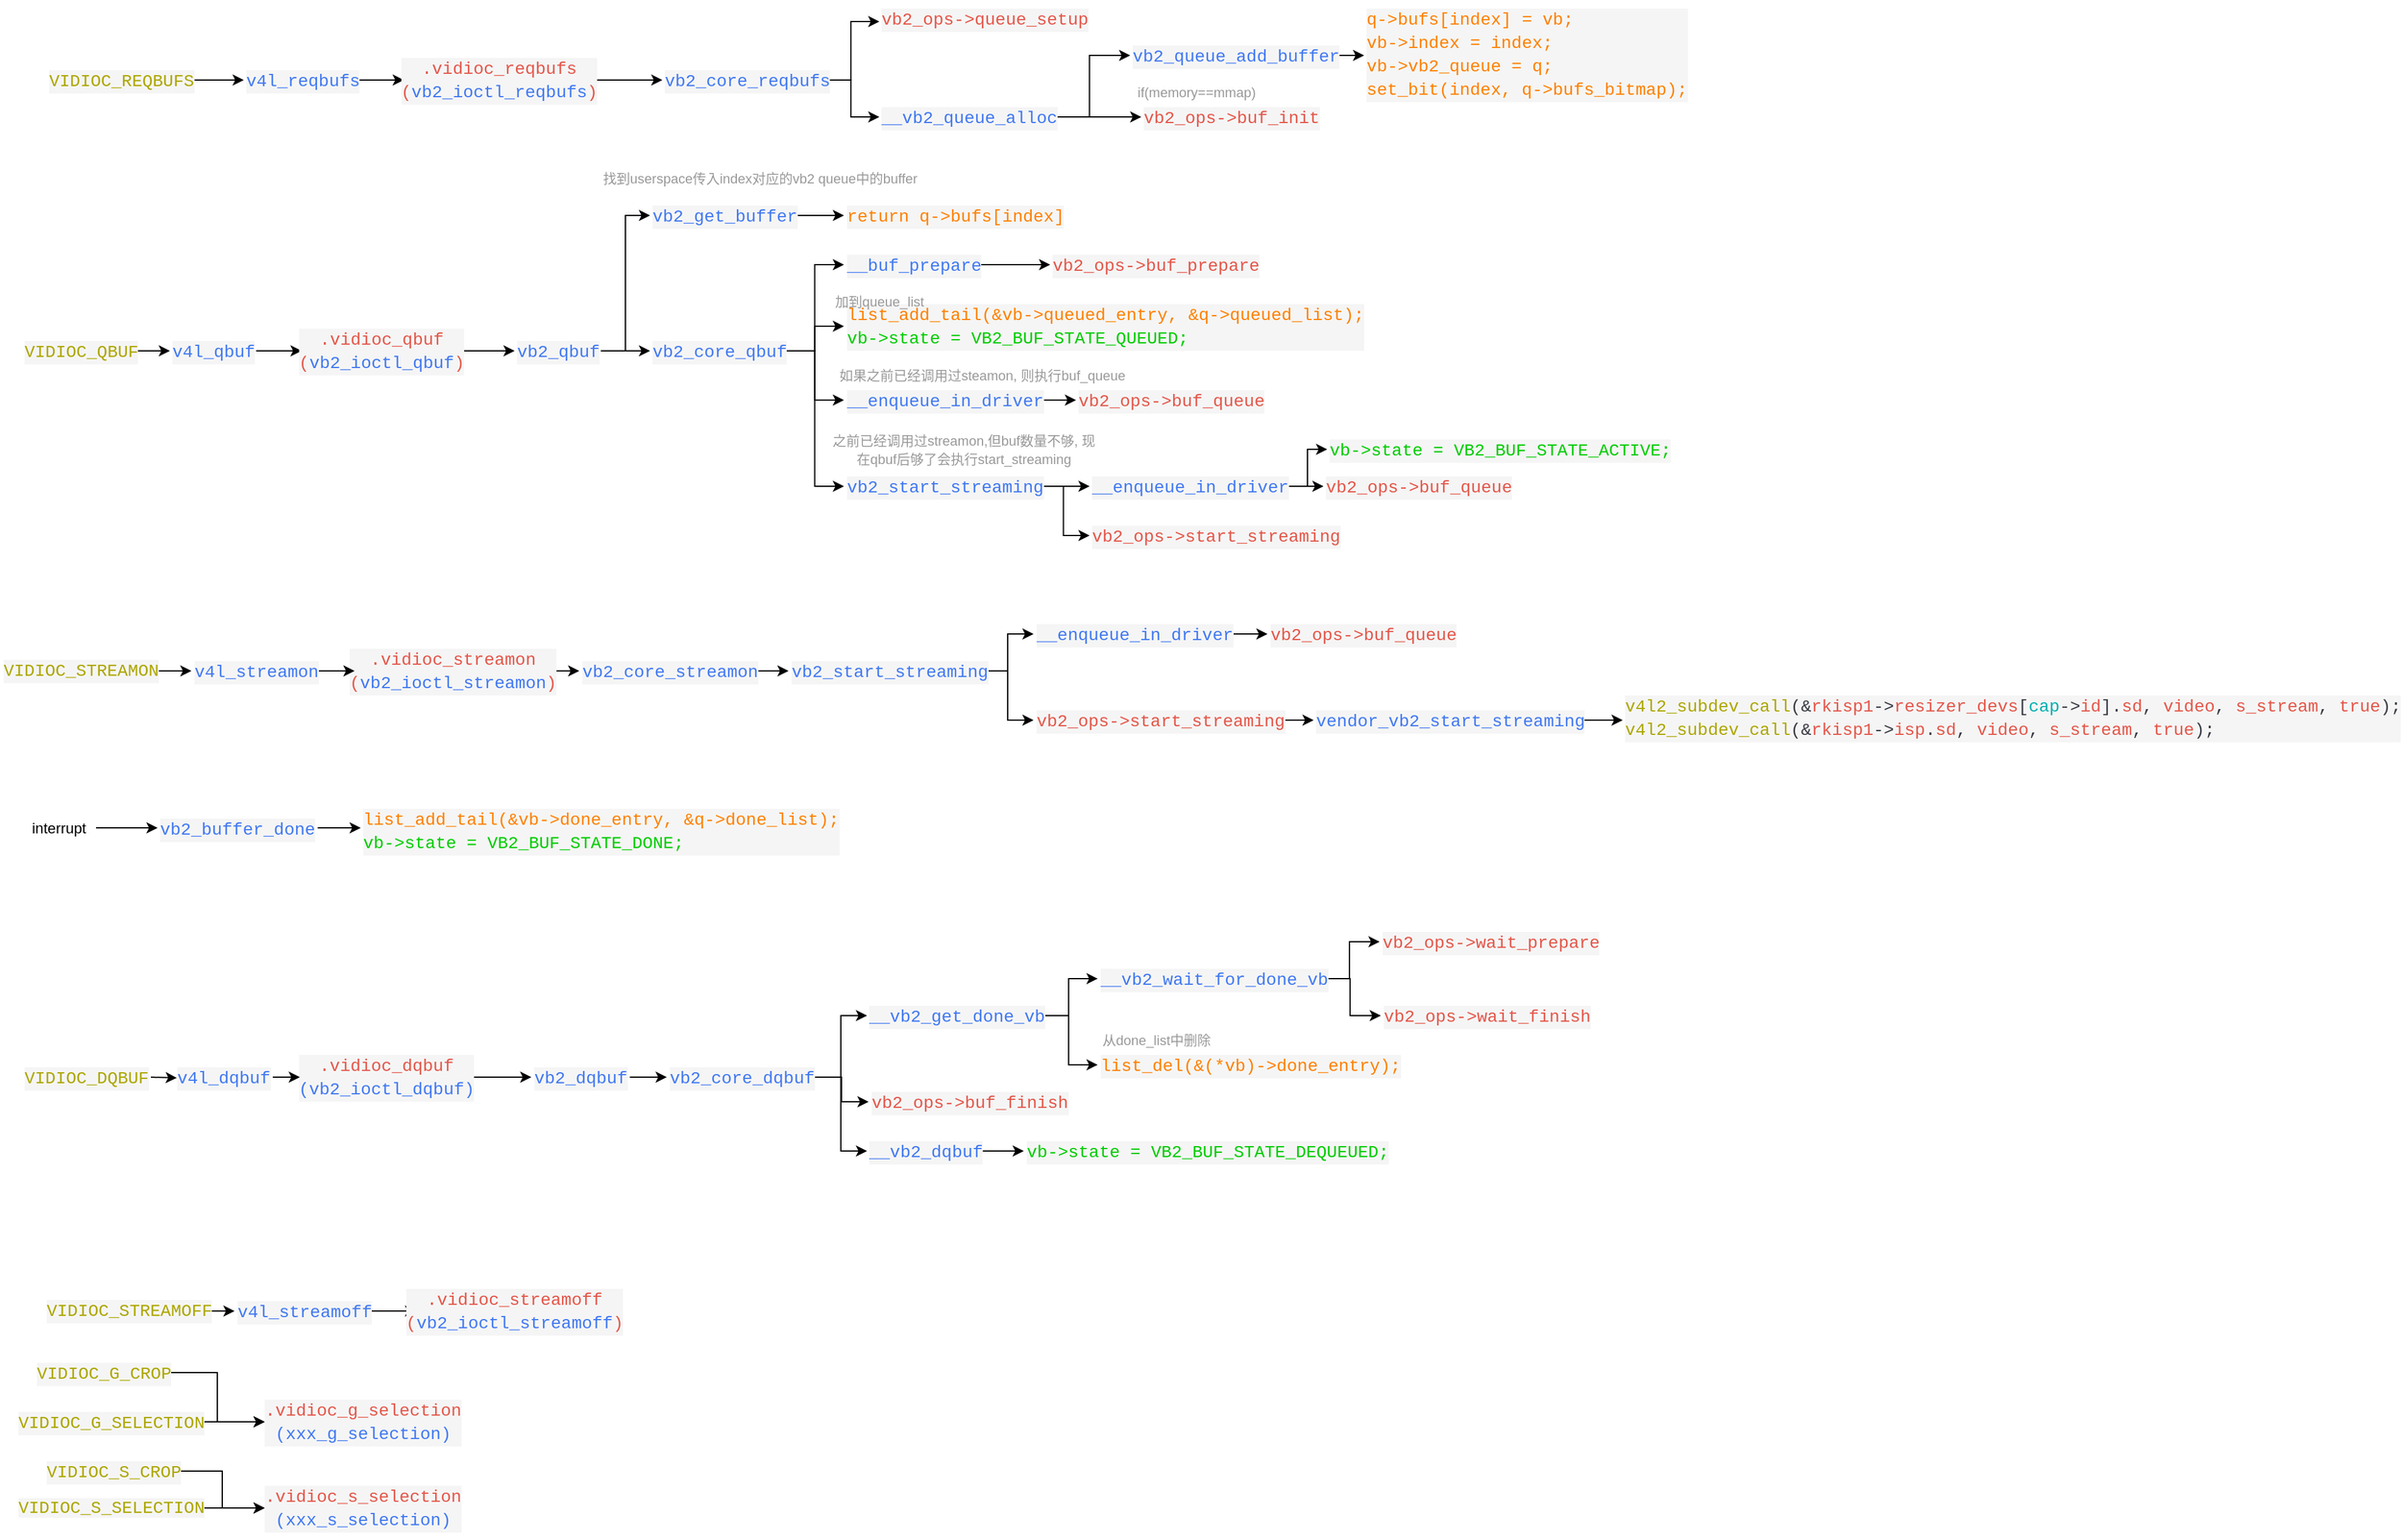 <mxfile version="26.1.0">
  <diagram name="Page-1" id="ewF5Gl14Q7uHlRDfD-Uw">
    <mxGraphModel dx="2079" dy="1802" grid="1" gridSize="10" guides="1" tooltips="1" connect="1" arrows="1" fold="1" page="1" pageScale="1" pageWidth="827" pageHeight="1169" math="0" shadow="0">
      <root>
        <mxCell id="0" />
        <mxCell id="1" parent="0" />
        <mxCell id="wNvszSJTGbj_hHc-pR2u-3" value="" style="edgeStyle=orthogonalEdgeStyle;rounded=0;orthogonalLoop=1;jettySize=auto;html=1;" parent="1" source="wNvszSJTGbj_hHc-pR2u-1" target="wNvszSJTGbj_hHc-pR2u-2" edge="1">
          <mxGeometry relative="1" as="geometry" />
        </mxCell>
        <mxCell id="wNvszSJTGbj_hHc-pR2u-1" value="&lt;div style=&quot;color: #383a42;background-color: #f5f5f5;font-family: Consolas, &#39;Courier New&#39;, monospace;font-weight: normal;font-size: 14px;line-height: 19px;white-space: pre;&quot;&gt;&lt;div&gt;&lt;span style=&quot;color: #aca600;&quot;&gt;VIDIOC_QBUF&lt;/span&gt;&lt;/div&gt;&lt;/div&gt;" style="text;whiteSpace=wrap;html=1;" parent="1" vertex="1">
          <mxGeometry x="-510" y="-280" width="90" height="30" as="geometry" />
        </mxCell>
        <mxCell id="wNvszSJTGbj_hHc-pR2u-6" value="" style="edgeStyle=orthogonalEdgeStyle;rounded=0;orthogonalLoop=1;jettySize=auto;html=1;" parent="1" source="wNvszSJTGbj_hHc-pR2u-2" target="wNvszSJTGbj_hHc-pR2u-4" edge="1">
          <mxGeometry relative="1" as="geometry" />
        </mxCell>
        <mxCell id="wNvszSJTGbj_hHc-pR2u-2" value="&lt;div style=&quot;color: #383a42;background-color: #f5f5f5;font-family: Consolas, &#39;Courier New&#39;, monospace;font-weight: normal;font-size: 14px;line-height: 19px;white-space: pre;&quot;&gt;&lt;div&gt;&lt;span style=&quot;color: #4078f2;&quot;&gt;v4l_qbuf&lt;/span&gt;&lt;/div&gt;&lt;/div&gt;" style="text;whiteSpace=wrap;html=1;" parent="1" vertex="1">
          <mxGeometry x="-390" y="-280" width="70" height="30" as="geometry" />
        </mxCell>
        <mxCell id="wNvszSJTGbj_hHc-pR2u-8" value="" style="edgeStyle=orthogonalEdgeStyle;rounded=0;orthogonalLoop=1;jettySize=auto;html=1;" parent="1" source="wNvszSJTGbj_hHc-pR2u-4" target="wNvszSJTGbj_hHc-pR2u-7" edge="1">
          <mxGeometry relative="1" as="geometry" />
        </mxCell>
        <mxCell id="wNvszSJTGbj_hHc-pR2u-4" value="&lt;div style=&quot;color: rgb(56, 58, 66); background-color: rgb(245, 245, 245); font-family: Consolas, &amp;quot;Courier New&amp;quot;, monospace; font-weight: normal; font-size: 14px; line-height: 19px; white-space: pre;&quot;&gt;&lt;div&gt;&lt;span style=&quot;color: rgb(228, 86, 73);&quot;&gt;.vidioc_qbuf&lt;/span&gt;&lt;/div&gt;&lt;div&gt;&lt;span style=&quot;color: rgb(228, 86, 73);&quot;&gt;(&lt;/span&gt;&lt;span style=&quot;color: rgb(64, 120, 242); background-color: light-dark(rgb(245, 245, 245), rgb(26, 26, 26));&quot;&gt;vb2_ioctl_qbuf&lt;/span&gt;&lt;span style=&quot;color: light-dark(rgb(228, 86, 73), rgb(235, 113, 102)); background-color: light-dark(rgb(245, 245, 245), rgb(26, 26, 26));&quot;&gt;)&lt;/span&gt;&lt;/div&gt;&lt;/div&gt;" style="text;whiteSpace=wrap;html=1;align=center;" parent="1" vertex="1">
          <mxGeometry x="-283" y="-290" width="130" height="50" as="geometry" />
        </mxCell>
        <mxCell id="wNvszSJTGbj_hHc-pR2u-10" value="" style="edgeStyle=orthogonalEdgeStyle;rounded=0;orthogonalLoop=1;jettySize=auto;html=1;" parent="1" source="wNvszSJTGbj_hHc-pR2u-7" target="wNvszSJTGbj_hHc-pR2u-9" edge="1">
          <mxGeometry relative="1" as="geometry" />
        </mxCell>
        <mxCell id="nD_dkrYVwPCzra7kgj51-6" style="edgeStyle=orthogonalEdgeStyle;rounded=0;orthogonalLoop=1;jettySize=auto;html=1;exitX=1;exitY=0.5;exitDx=0;exitDy=0;entryX=0;entryY=0.5;entryDx=0;entryDy=0;" parent="1" source="wNvszSJTGbj_hHc-pR2u-7" target="nD_dkrYVwPCzra7kgj51-5" edge="1">
          <mxGeometry relative="1" as="geometry" />
        </mxCell>
        <mxCell id="wNvszSJTGbj_hHc-pR2u-7" value="&lt;div style=&quot;color: #383a42;background-color: #f5f5f5;font-family: Consolas, &#39;Courier New&#39;, monospace;font-weight: normal;font-size: 14px;line-height: 19px;white-space: pre;&quot;&gt;&lt;div&gt;&lt;span style=&quot;color: #4078f2;&quot;&gt;vb2_qbuf&lt;/span&gt;&lt;/div&gt;&lt;/div&gt;" style="text;whiteSpace=wrap;html=1;" parent="1" vertex="1">
          <mxGeometry x="-110" y="-280" width="70" height="30" as="geometry" />
        </mxCell>
        <mxCell id="OIqej2UOMzjBdnWNaWIY-4" style="edgeStyle=orthogonalEdgeStyle;rounded=0;orthogonalLoop=1;jettySize=auto;html=1;exitX=1;exitY=0.5;exitDx=0;exitDy=0;entryX=0;entryY=0.5;entryDx=0;entryDy=0;" parent="1" source="wNvszSJTGbj_hHc-pR2u-9" target="wNvszSJTGbj_hHc-pR2u-11" edge="1">
          <mxGeometry relative="1" as="geometry" />
        </mxCell>
        <mxCell id="nD_dkrYVwPCzra7kgj51-11" style="edgeStyle=orthogonalEdgeStyle;rounded=0;orthogonalLoop=1;jettySize=auto;html=1;exitX=1;exitY=0.5;exitDx=0;exitDy=0;entryX=0;entryY=0.5;entryDx=0;entryDy=0;" parent="1" source="wNvszSJTGbj_hHc-pR2u-9" target="wNvszSJTGbj_hHc-pR2u-81" edge="1">
          <mxGeometry relative="1" as="geometry" />
        </mxCell>
        <mxCell id="nD_dkrYVwPCzra7kgj51-12" style="edgeStyle=orthogonalEdgeStyle;rounded=0;orthogonalLoop=1;jettySize=auto;html=1;exitX=1;exitY=0.5;exitDx=0;exitDy=0;entryX=0;entryY=0.5;entryDx=0;entryDy=0;" parent="1" source="wNvszSJTGbj_hHc-pR2u-9" target="wNvszSJTGbj_hHc-pR2u-78" edge="1">
          <mxGeometry relative="1" as="geometry" />
        </mxCell>
        <mxCell id="nD_dkrYVwPCzra7kgj51-13" style="edgeStyle=orthogonalEdgeStyle;rounded=0;orthogonalLoop=1;jettySize=auto;html=1;exitX=1;exitY=0.5;exitDx=0;exitDy=0;entryX=0;entryY=0.5;entryDx=0;entryDy=0;" parent="1" source="wNvszSJTGbj_hHc-pR2u-9" target="nD_dkrYVwPCzra7kgj51-10" edge="1">
          <mxGeometry relative="1" as="geometry" />
        </mxCell>
        <mxCell id="wNvszSJTGbj_hHc-pR2u-9" value="&lt;div style=&quot;color: #383a42;background-color: #f5f5f5;font-family: Consolas, &#39;Courier New&#39;, monospace;font-weight: normal;font-size: 14px;line-height: 19px;white-space: pre;&quot;&gt;&lt;div&gt;&lt;span style=&quot;color: #4078f2;&quot;&gt;vb2_core_qbuf&lt;/span&gt;&lt;/div&gt;&lt;/div&gt;" style="text;whiteSpace=wrap;html=1;" parent="1" vertex="1">
          <mxGeometry y="-280" width="110" height="30" as="geometry" />
        </mxCell>
        <mxCell id="wNvszSJTGbj_hHc-pR2u-16" value="" style="edgeStyle=orthogonalEdgeStyle;rounded=0;orthogonalLoop=1;jettySize=auto;html=1;" parent="1" source="wNvszSJTGbj_hHc-pR2u-11" target="wNvszSJTGbj_hHc-pR2u-14" edge="1">
          <mxGeometry relative="1" as="geometry" />
        </mxCell>
        <mxCell id="wNvszSJTGbj_hHc-pR2u-11" value="&lt;div style=&quot;color: #383a42;background-color: #f5f5f5;font-family: Consolas, &#39;Courier New&#39;, monospace;font-weight: normal;font-size: 14px;line-height: 19px;white-space: pre;&quot;&gt;&lt;div&gt;&lt;span style=&quot;color: #4078f2;&quot;&gt;__buf_prepare&lt;/span&gt;&lt;/div&gt;&lt;/div&gt;" style="text;whiteSpace=wrap;html=1;" parent="1" vertex="1">
          <mxGeometry x="157.5" y="-350" width="110" height="30" as="geometry" />
        </mxCell>
        <mxCell id="wNvszSJTGbj_hHc-pR2u-14" value="&lt;div style=&quot;color: rgb(56, 58, 66); background-color: rgb(245, 245, 245); font-family: Consolas, &amp;quot;Courier New&amp;quot;, monospace; font-weight: normal; font-size: 14px; line-height: 19px; white-space: pre;&quot;&gt;&lt;div&gt;&lt;span style=&quot;color: rgb(228, 86, 73);&quot;&gt;vb2_ops-&amp;gt;buf_prepare&lt;/span&gt;&lt;/div&gt;&lt;/div&gt;" style="text;whiteSpace=wrap;html=1;" parent="1" vertex="1">
          <mxGeometry x="325" y="-350" width="160" height="30" as="geometry" />
        </mxCell>
        <mxCell id="wNvszSJTGbj_hHc-pR2u-31" value="" style="edgeStyle=orthogonalEdgeStyle;rounded=0;orthogonalLoop=1;jettySize=auto;html=1;" parent="1" source="wNvszSJTGbj_hHc-pR2u-28" target="wNvszSJTGbj_hHc-pR2u-30" edge="1">
          <mxGeometry relative="1" as="geometry" />
        </mxCell>
        <mxCell id="wNvszSJTGbj_hHc-pR2u-28" value="&lt;div style=&quot;color: #383a42;background-color: #f5f5f5;font-family: Consolas, &#39;Courier New&#39;, monospace;font-weight: normal;font-size: 14px;line-height: 19px;white-space: pre;&quot;&gt;&lt;div&gt;&lt;span style=&quot;color: #aca600;&quot;&gt;VIDIOC_STREAMON&lt;/span&gt;&lt;/div&gt;&lt;/div&gt;" style="text;whiteSpace=wrap;html=1;" parent="1" vertex="1">
          <mxGeometry x="-527.5" y="-21.25" width="120" height="32.5" as="geometry" />
        </mxCell>
        <mxCell id="OIqej2UOMzjBdnWNaWIY-31" value="" style="edgeStyle=orthogonalEdgeStyle;rounded=0;orthogonalLoop=1;jettySize=auto;html=1;" parent="1" source="wNvszSJTGbj_hHc-pR2u-29" target="wNvszSJTGbj_hHc-pR2u-33" edge="1">
          <mxGeometry relative="1" as="geometry" />
        </mxCell>
        <mxCell id="wNvszSJTGbj_hHc-pR2u-29" value="&lt;div style=&quot;color: rgb(56, 58, 66); background-color: rgb(245, 245, 245); font-family: Consolas, &amp;quot;Courier New&amp;quot;, monospace; font-weight: normal; font-size: 14px; line-height: 19px; white-space: pre;&quot;&gt;&lt;div&gt;&lt;span style=&quot;color: rgb(228, 86, 73);&quot;&gt;.vidioc_streamon&lt;/span&gt;&lt;/div&gt;&lt;div&gt;&lt;span style=&quot;color: rgb(228, 86, 73);&quot;&gt;(&lt;/span&gt;&lt;span style=&quot;color: rgb(64, 120, 242); background-color: light-dark(rgb(245, 245, 245), rgb(26, 26, 26));&quot;&gt;vb2_ioctl_streamon&lt;/span&gt;&lt;span style=&quot;color: light-dark(rgb(228, 86, 73), rgb(235, 113, 102)); background-color: light-dark(rgb(245, 245, 245), rgb(26, 26, 26));&quot;&gt;)&lt;/span&gt;&lt;/div&gt;&lt;/div&gt;" style="text;whiteSpace=wrap;html=1;align=center;" parent="1" vertex="1">
          <mxGeometry x="-240" y="-30" width="160" height="50" as="geometry" />
        </mxCell>
        <mxCell id="OIqej2UOMzjBdnWNaWIY-30" value="" style="edgeStyle=orthogonalEdgeStyle;rounded=0;orthogonalLoop=1;jettySize=auto;html=1;" parent="1" source="wNvszSJTGbj_hHc-pR2u-30" target="wNvszSJTGbj_hHc-pR2u-29" edge="1">
          <mxGeometry relative="1" as="geometry" />
        </mxCell>
        <mxCell id="wNvszSJTGbj_hHc-pR2u-30" value="&lt;div style=&quot;color: #383a42;background-color: #f5f5f5;font-family: Consolas, &#39;Courier New&#39;, monospace;font-weight: normal;font-size: 14px;line-height: 19px;white-space: pre;&quot;&gt;&lt;div&gt;&lt;span style=&quot;color: #4078f2;&quot;&gt;v4l_streamon&lt;/span&gt;&lt;/div&gt;&lt;/div&gt;" style="text;whiteSpace=wrap;html=1;" parent="1" vertex="1">
          <mxGeometry x="-372.5" y="-20" width="100" height="30" as="geometry" />
        </mxCell>
        <mxCell id="OIqej2UOMzjBdnWNaWIY-32" value="" style="edgeStyle=orthogonalEdgeStyle;rounded=0;orthogonalLoop=1;jettySize=auto;html=1;" parent="1" source="wNvszSJTGbj_hHc-pR2u-33" target="wNvszSJTGbj_hHc-pR2u-35" edge="1">
          <mxGeometry relative="1" as="geometry" />
        </mxCell>
        <mxCell id="wNvszSJTGbj_hHc-pR2u-33" value="&lt;div style=&quot;color: #383a42;background-color: #f5f5f5;font-family: Consolas, &#39;Courier New&#39;, monospace;font-weight: normal;font-size: 14px;line-height: 19px;white-space: pre;&quot;&gt;&lt;div&gt;&lt;span style=&quot;color: #4078f2;&quot;&gt;vb2_core_streamon&lt;/span&gt;&lt;/div&gt;&lt;/div&gt;" style="text;whiteSpace=wrap;html=1;" parent="1" vertex="1">
          <mxGeometry x="-57.5" y="-20" width="140" height="30" as="geometry" />
        </mxCell>
        <mxCell id="OIqej2UOMzjBdnWNaWIY-33" style="edgeStyle=orthogonalEdgeStyle;rounded=0;orthogonalLoop=1;jettySize=auto;html=1;exitX=1;exitY=0.5;exitDx=0;exitDy=0;entryX=0;entryY=0.5;entryDx=0;entryDy=0;" parent="1" source="wNvszSJTGbj_hHc-pR2u-35" target="wNvszSJTGbj_hHc-pR2u-40" edge="1">
          <mxGeometry relative="1" as="geometry" />
        </mxCell>
        <mxCell id="OIqej2UOMzjBdnWNaWIY-34" style="edgeStyle=orthogonalEdgeStyle;rounded=0;orthogonalLoop=1;jettySize=auto;html=1;exitX=1;exitY=0.5;exitDx=0;exitDy=0;entryX=0;entryY=0.5;entryDx=0;entryDy=0;" parent="1" source="wNvszSJTGbj_hHc-pR2u-35" target="wNvszSJTGbj_hHc-pR2u-39" edge="1">
          <mxGeometry relative="1" as="geometry" />
        </mxCell>
        <mxCell id="wNvszSJTGbj_hHc-pR2u-35" value="&lt;div style=&quot;color: #383a42;background-color: #f5f5f5;font-family: Consolas, &#39;Courier New&#39;, monospace;font-weight: normal;font-size: 14px;line-height: 19px;white-space: pre;&quot;&gt;&lt;div&gt;&lt;span style=&quot;color: #4078f2;&quot;&gt;vb2_start_streaming&lt;/span&gt;&lt;/div&gt;&lt;/div&gt;" style="text;whiteSpace=wrap;html=1;" parent="1" vertex="1">
          <mxGeometry x="112.5" y="-20" width="157" height="30" as="geometry" />
        </mxCell>
        <mxCell id="wNvszSJTGbj_hHc-pR2u-37" value="&lt;div style=&quot;color: rgb(56, 58, 66); background-color: rgb(245, 245, 245); font-family: Consolas, &amp;quot;Courier New&amp;quot;, monospace; font-weight: normal; font-size: 14px; line-height: 19px; white-space: pre;&quot;&gt;&lt;div&gt;&lt;span style=&quot;color: rgb(228, 86, 73);&quot;&gt;vb2_ops-&amp;gt;buf_queue&lt;/span&gt;&lt;/div&gt;&lt;/div&gt;" style="text;whiteSpace=wrap;html=1;" parent="1" vertex="1">
          <mxGeometry x="501.5" y="-50" width="146" height="30" as="geometry" />
        </mxCell>
        <mxCell id="OIqej2UOMzjBdnWNaWIY-35" value="" style="edgeStyle=orthogonalEdgeStyle;rounded=0;orthogonalLoop=1;jettySize=auto;html=1;" parent="1" source="wNvszSJTGbj_hHc-pR2u-39" target="wNvszSJTGbj_hHc-pR2u-37" edge="1">
          <mxGeometry relative="1" as="geometry" />
        </mxCell>
        <mxCell id="wNvszSJTGbj_hHc-pR2u-39" value="&lt;div style=&quot;color: #383a42;background-color: #f5f5f5;font-family: Consolas, &#39;Courier New&#39;, monospace;font-weight: normal;font-size: 14px;line-height: 19px;white-space: pre;&quot;&gt;&lt;div&gt;&lt;span style=&quot;color: #4078f2;&quot;&gt;__enqueue_in_driver&lt;/span&gt;&lt;/div&gt;&lt;/div&gt;" style="text;whiteSpace=wrap;html=1;" parent="1" vertex="1">
          <mxGeometry x="311.5" y="-50" width="157" height="30" as="geometry" />
        </mxCell>
        <mxCell id="6SJ9YsGTdIRCFX72S4GZ-2" value="" style="edgeStyle=orthogonalEdgeStyle;rounded=0;orthogonalLoop=1;jettySize=auto;html=1;" parent="1" source="wNvszSJTGbj_hHc-pR2u-40" target="6SJ9YsGTdIRCFX72S4GZ-1" edge="1">
          <mxGeometry relative="1" as="geometry" />
        </mxCell>
        <mxCell id="wNvszSJTGbj_hHc-pR2u-40" value="&lt;div style=&quot;color: rgb(56, 58, 66); background-color: rgb(245, 245, 245); font-family: Consolas, &amp;quot;Courier New&amp;quot;, monospace; font-weight: normal; font-size: 14px; line-height: 19px; white-space: pre;&quot;&gt;&lt;div&gt;&lt;span style=&quot;color: rgb(228, 86, 73);&quot;&gt;vb2_ops-&amp;gt;start_streaming&lt;/span&gt;&lt;/div&gt;&lt;/div&gt;" style="text;whiteSpace=wrap;html=1;" parent="1" vertex="1">
          <mxGeometry x="311.5" y="20" width="190" height="30" as="geometry" />
        </mxCell>
        <mxCell id="wNvszSJTGbj_hHc-pR2u-45" value="" style="edgeStyle=orthogonalEdgeStyle;rounded=0;orthogonalLoop=1;jettySize=auto;html=1;" parent="1" source="wNvszSJTGbj_hHc-pR2u-43" target="wNvszSJTGbj_hHc-pR2u-44" edge="1">
          <mxGeometry relative="1" as="geometry" />
        </mxCell>
        <mxCell id="wNvszSJTGbj_hHc-pR2u-43" value="&lt;div style=&quot;color: #383a42;background-color: #f5f5f5;font-family: Consolas, &#39;Courier New&#39;, monospace;font-weight: normal;font-size: 14px;line-height: 19px;white-space: pre;&quot;&gt;&lt;div&gt;&lt;span style=&quot;color: #aca600;&quot;&gt;VIDIOC_REQBUFS&lt;/span&gt;&lt;/div&gt;&lt;/div&gt;" style="text;whiteSpace=wrap;html=1;" parent="1" vertex="1">
          <mxGeometry x="-490" y="-500" width="120" height="30" as="geometry" />
        </mxCell>
        <mxCell id="wNvszSJTGbj_hHc-pR2u-47" value="" style="edgeStyle=orthogonalEdgeStyle;rounded=0;orthogonalLoop=1;jettySize=auto;html=1;" parent="1" source="wNvszSJTGbj_hHc-pR2u-44" target="wNvszSJTGbj_hHc-pR2u-46" edge="1">
          <mxGeometry relative="1" as="geometry" />
        </mxCell>
        <mxCell id="wNvszSJTGbj_hHc-pR2u-44" value="&lt;div style=&quot;color: #383a42;background-color: #f5f5f5;font-family: Consolas, &#39;Courier New&#39;, monospace;font-weight: normal;font-size: 14px;line-height: 19px;white-space: pre;&quot;&gt;&lt;div&gt;&lt;span style=&quot;color: #4078f2;&quot;&gt;v4l_reqbufs&lt;/span&gt;&lt;/div&gt;&lt;/div&gt;" style="text;whiteSpace=wrap;html=1;" parent="1" vertex="1">
          <mxGeometry x="-330" y="-500" width="90" height="30" as="geometry" />
        </mxCell>
        <mxCell id="wNvszSJTGbj_hHc-pR2u-49" value="" style="edgeStyle=orthogonalEdgeStyle;rounded=0;orthogonalLoop=1;jettySize=auto;html=1;" parent="1" source="wNvszSJTGbj_hHc-pR2u-46" target="wNvszSJTGbj_hHc-pR2u-48" edge="1">
          <mxGeometry relative="1" as="geometry" />
        </mxCell>
        <mxCell id="wNvszSJTGbj_hHc-pR2u-46" value="&lt;div style=&quot;color: rgb(56, 58, 66); background-color: rgb(245, 245, 245); font-family: Consolas, &amp;quot;Courier New&amp;quot;, monospace; font-weight: normal; font-size: 14px; line-height: 19px; white-space: pre;&quot;&gt;&lt;div&gt;&lt;span style=&quot;color: rgb(228, 86, 73);&quot;&gt;.&lt;/span&gt;&lt;span style=&quot;color: rgb(228, 86, 73); background-color: light-dark(rgb(245, 245, 245), rgb(26, 26, 26));&quot;&gt;vidioc_reqbufs&lt;/span&gt;&lt;/div&gt;&lt;div&gt;&lt;span style=&quot;color: rgb(228, 86, 73);&quot;&gt;(&lt;/span&gt;&lt;span style=&quot;color: rgb(64, 120, 242); background-color: light-dark(rgb(245, 245, 245), rgb(26, 26, 26));&quot;&gt;vb2_ioctl_reqbufs&lt;/span&gt;&lt;span style=&quot;background-color: light-dark(rgb(245, 245, 245), rgb(26, 26, 26)); color: light-dark(rgb(228, 86, 73), rgb(235, 113, 102));&quot;&gt;)&lt;/span&gt;&lt;br&gt;&lt;/div&gt;&lt;/div&gt;" style="text;whiteSpace=wrap;html=1;align=center;" parent="1" vertex="1">
          <mxGeometry x="-200" y="-510" width="155" height="50" as="geometry" />
        </mxCell>
        <mxCell id="OIqej2UOMzjBdnWNaWIY-17" style="edgeStyle=orthogonalEdgeStyle;rounded=0;orthogonalLoop=1;jettySize=auto;html=1;exitX=1;exitY=0.5;exitDx=0;exitDy=0;entryX=0;entryY=0.5;entryDx=0;entryDy=0;" parent="1" source="wNvszSJTGbj_hHc-pR2u-48" target="wNvszSJTGbj_hHc-pR2u-50" edge="1">
          <mxGeometry relative="1" as="geometry" />
        </mxCell>
        <mxCell id="OIqej2UOMzjBdnWNaWIY-18" style="edgeStyle=orthogonalEdgeStyle;rounded=0;orthogonalLoop=1;jettySize=auto;html=1;exitX=1;exitY=0.5;exitDx=0;exitDy=0;entryX=0;entryY=0.5;entryDx=0;entryDy=0;" parent="1" source="wNvszSJTGbj_hHc-pR2u-48" target="wNvszSJTGbj_hHc-pR2u-52" edge="1">
          <mxGeometry relative="1" as="geometry" />
        </mxCell>
        <mxCell id="wNvszSJTGbj_hHc-pR2u-48" value="&lt;div style=&quot;color: #383a42;background-color: #f5f5f5;font-family: Consolas, &#39;Courier New&#39;, monospace;font-weight: normal;font-size: 14px;line-height: 19px;white-space: pre;&quot;&gt;&lt;div&gt;&lt;span style=&quot;color: #4078f2;&quot;&gt;vb2_core_reqbufs&lt;/span&gt;&lt;/div&gt;&lt;/div&gt;" style="text;whiteSpace=wrap;html=1;" parent="1" vertex="1">
          <mxGeometry x="10" y="-500" width="130" height="30" as="geometry" />
        </mxCell>
        <mxCell id="wNvszSJTGbj_hHc-pR2u-50" value="&lt;div style=&quot;color: rgb(56, 58, 66); background-color: rgb(245, 245, 245); font-family: Consolas, &amp;quot;Courier New&amp;quot;, monospace; font-weight: normal; font-size: 14px; line-height: 19px; white-space: pre;&quot;&gt;&lt;div&gt;&lt;span style=&quot;color: rgb(228, 86, 73);&quot;&gt;vb2_ops-&amp;gt;queue_setup&lt;/span&gt;&lt;/div&gt;&lt;/div&gt;" style="text;whiteSpace=wrap;html=1;" parent="1" vertex="1">
          <mxGeometry x="186.25" y="-550" width="167.5" height="35" as="geometry" />
        </mxCell>
        <mxCell id="wNvszSJTGbj_hHc-pR2u-55" value="" style="edgeStyle=orthogonalEdgeStyle;rounded=0;orthogonalLoop=1;jettySize=auto;html=1;" parent="1" source="wNvszSJTGbj_hHc-pR2u-52" target="wNvszSJTGbj_hHc-pR2u-54" edge="1">
          <mxGeometry relative="1" as="geometry" />
        </mxCell>
        <mxCell id="nD_dkrYVwPCzra7kgj51-2" style="edgeStyle=orthogonalEdgeStyle;rounded=0;orthogonalLoop=1;jettySize=auto;html=1;exitX=1;exitY=0.5;exitDx=0;exitDy=0;entryX=0;entryY=0.5;entryDx=0;entryDy=0;" parent="1" source="wNvszSJTGbj_hHc-pR2u-52" target="nD_dkrYVwPCzra7kgj51-1" edge="1">
          <mxGeometry relative="1" as="geometry" />
        </mxCell>
        <mxCell id="wNvszSJTGbj_hHc-pR2u-52" value="&lt;div style=&quot;color: #383a42;background-color: #f5f5f5;font-family: Consolas, &#39;Courier New&#39;, monospace;font-weight: normal;font-size: 14px;line-height: 19px;white-space: pre;&quot;&gt;&lt;div&gt;&lt;span style=&quot;color: #4078f2;&quot;&gt;__vb2_queue_alloc&lt;/span&gt;&lt;/div&gt;&lt;/div&gt;" style="text;whiteSpace=wrap;html=1;" parent="1" vertex="1">
          <mxGeometry x="186.25" y="-470" width="137.5" height="30" as="geometry" />
        </mxCell>
        <mxCell id="wNvszSJTGbj_hHc-pR2u-54" value="&lt;div style=&quot;color: rgb(56, 58, 66); background-color: rgb(245, 245, 245); font-family: Consolas, &amp;quot;Courier New&amp;quot;, monospace; font-weight: normal; font-size: 14px; line-height: 19px; white-space: pre;&quot;&gt;&lt;div&gt;&lt;span style=&quot;color: rgb(228, 86, 73);&quot;&gt;&lt;span style=&quot;background-color: light-dark(rgb(245, 245, 245), rgb(26, 26, 26));&quot;&gt;vb2_ops-&amp;gt;&lt;/span&gt;buf_init&lt;/span&gt;&lt;/div&gt;&lt;/div&gt;" style="text;whiteSpace=wrap;html=1;" parent="1" vertex="1">
          <mxGeometry x="399" y="-470" width="140" height="30" as="geometry" />
        </mxCell>
        <mxCell id="wNvszSJTGbj_hHc-pR2u-56" value="&lt;font style=&quot;font-size: 11px; color: rgb(153, 153, 153);&quot;&gt;if(memory==mmap)&lt;/font&gt;" style="text;html=1;align=center;verticalAlign=middle;whiteSpace=wrap;rounded=0;" parent="1" vertex="1">
          <mxGeometry x="390" y="-490" width="108" height="30" as="geometry" />
        </mxCell>
        <mxCell id="OIqej2UOMzjBdnWNaWIY-28" style="edgeStyle=orthogonalEdgeStyle;rounded=0;orthogonalLoop=1;jettySize=auto;html=1;exitX=1;exitY=0.5;exitDx=0;exitDy=0;entryX=0;entryY=0.5;entryDx=0;entryDy=0;" parent="1" source="wNvszSJTGbj_hHc-pR2u-57" target="wNvszSJTGbj_hHc-pR2u-66" edge="1">
          <mxGeometry relative="1" as="geometry" />
        </mxCell>
        <mxCell id="OIqej2UOMzjBdnWNaWIY-29" style="edgeStyle=orthogonalEdgeStyle;rounded=0;orthogonalLoop=1;jettySize=auto;html=1;exitX=1;exitY=0.5;exitDx=0;exitDy=0;entryX=0;entryY=0.5;entryDx=0;entryDy=0;" parent="1" source="wNvszSJTGbj_hHc-pR2u-57" target="wNvszSJTGbj_hHc-pR2u-74" edge="1">
          <mxGeometry relative="1" as="geometry" />
        </mxCell>
        <mxCell id="nD_dkrYVwPCzra7kgj51-21" style="edgeStyle=orthogonalEdgeStyle;rounded=0;orthogonalLoop=1;jettySize=auto;html=1;exitX=1;exitY=0.5;exitDx=0;exitDy=0;entryX=0;entryY=0.5;entryDx=0;entryDy=0;" parent="1" source="wNvszSJTGbj_hHc-pR2u-57" target="nD_dkrYVwPCzra7kgj51-20" edge="1">
          <mxGeometry relative="1" as="geometry" />
        </mxCell>
        <mxCell id="wNvszSJTGbj_hHc-pR2u-57" value="&lt;div style=&quot;color: #383a42;background-color: #f5f5f5;font-family: Consolas, &#39;Courier New&#39;, monospace;font-weight: normal;font-size: 14px;line-height: 19px;white-space: pre;&quot;&gt;&lt;div&gt;&lt;span style=&quot;color: #4078f2;&quot;&gt;vb2_core_dqbuf&lt;/span&gt;&lt;/div&gt;&lt;/div&gt;" style="text;whiteSpace=wrap;html=1;" parent="1" vertex="1">
          <mxGeometry x="13.56" y="310" width="120" height="30" as="geometry" />
        </mxCell>
        <mxCell id="OIqej2UOMzjBdnWNaWIY-23" value="" style="edgeStyle=orthogonalEdgeStyle;rounded=0;orthogonalLoop=1;jettySize=auto;html=1;" parent="1" source="wNvszSJTGbj_hHc-pR2u-58" target="wNvszSJTGbj_hHc-pR2u-57" edge="1">
          <mxGeometry relative="1" as="geometry" />
        </mxCell>
        <mxCell id="wNvszSJTGbj_hHc-pR2u-58" value="&lt;div style=&quot;color: #383a42;background-color: #f5f5f5;font-family: Consolas, &#39;Courier New&#39;, monospace;font-weight: normal;font-size: 14px;line-height: 19px;white-space: pre;&quot;&gt;&lt;div&gt;&lt;span style=&quot;color: #4078f2;&quot;&gt;vb2_dqbuf&lt;/span&gt;&lt;/div&gt;&lt;/div&gt;" style="text;whiteSpace=wrap;html=1;" parent="1" vertex="1">
          <mxGeometry x="-96.44" y="310" width="80" height="30" as="geometry" />
        </mxCell>
        <mxCell id="OIqej2UOMzjBdnWNaWIY-22" style="edgeStyle=orthogonalEdgeStyle;rounded=0;orthogonalLoop=1;jettySize=auto;html=1;exitX=1;exitY=0.5;exitDx=0;exitDy=0;entryX=0;entryY=0.5;entryDx=0;entryDy=0;" parent="1" source="wNvszSJTGbj_hHc-pR2u-59" target="wNvszSJTGbj_hHc-pR2u-58" edge="1">
          <mxGeometry relative="1" as="geometry" />
        </mxCell>
        <mxCell id="wNvszSJTGbj_hHc-pR2u-59" value="&lt;div style=&quot;color: rgb(56, 58, 66); background-color: rgb(245, 245, 245); font-family: Consolas, &amp;quot;Courier New&amp;quot;, monospace; font-weight: normal; font-size: 14px; line-height: 19px; white-space: pre;&quot;&gt;&lt;div&gt;&lt;span style=&quot;color: rgb(64, 120, 242);&quot;&gt;&lt;div style=&quot;color: rgb(56, 58, 66); line-height: 19px;&quot;&gt;&lt;span style=&quot;color: rgb(228, 86, 73);&quot;&gt;.vidioc_dqbuf&lt;/span&gt;&lt;/div&gt;&lt;/span&gt;&lt;/div&gt;&lt;div&gt;&lt;span style=&quot;color: rgb(64, 120, 242);&quot;&gt;(vb2_ioctl_dqbuf)&lt;/span&gt;&lt;/div&gt;&lt;/div&gt;" style="text;whiteSpace=wrap;html=1;align=center;" parent="1" vertex="1">
          <mxGeometry x="-284.44" y="300" width="140" height="50" as="geometry" />
        </mxCell>
        <mxCell id="OIqej2UOMzjBdnWNaWIY-19" value="" style="edgeStyle=orthogonalEdgeStyle;rounded=0;orthogonalLoop=1;jettySize=auto;html=1;" parent="1" source="wNvszSJTGbj_hHc-pR2u-62" target="wNvszSJTGbj_hHc-pR2u-59" edge="1">
          <mxGeometry relative="1" as="geometry" />
        </mxCell>
        <mxCell id="wNvszSJTGbj_hHc-pR2u-62" value="&lt;div style=&quot;color: #383a42;background-color: #f5f5f5;font-family: Consolas, &#39;Courier New&#39;, monospace;font-weight: normal;font-size: 14px;line-height: 19px;white-space: pre;&quot;&gt;&lt;div&gt;&lt;span style=&quot;color: #4078f2;&quot;&gt;v4l_dqbuf&lt;/span&gt;&lt;/div&gt;&lt;/div&gt;" style="text;whiteSpace=wrap;html=1;" parent="1" vertex="1">
          <mxGeometry x="-386.44" y="310" width="80" height="30" as="geometry" />
        </mxCell>
        <mxCell id="wNvszSJTGbj_hHc-pR2u-65" value="" style="edgeStyle=orthogonalEdgeStyle;rounded=0;orthogonalLoop=1;jettySize=auto;html=1;" parent="1" target="wNvszSJTGbj_hHc-pR2u-62" edge="1">
          <mxGeometry relative="1" as="geometry">
            <mxPoint x="-405.44" y="325.059" as="sourcePoint" />
          </mxGeometry>
        </mxCell>
        <mxCell id="wNvszSJTGbj_hHc-pR2u-64" value="&lt;div style=&quot;color: #383a42;background-color: #f5f5f5;font-family: Consolas, &#39;Courier New&#39;, monospace;font-weight: normal;font-size: 14px;line-height: 19px;white-space: pre;&quot;&gt;&lt;div&gt;&lt;span style=&quot;color: #aca600;&quot;&gt;VIDIOC_DQBUF&lt;/span&gt;&lt;/div&gt;&lt;/div&gt;" style="text;whiteSpace=wrap;html=1;" parent="1" vertex="1">
          <mxGeometry x="-510" y="310" width="101" height="30" as="geometry" />
        </mxCell>
        <mxCell id="OIqej2UOMzjBdnWNaWIY-24" value="" style="edgeStyle=orthogonalEdgeStyle;rounded=0;orthogonalLoop=1;jettySize=auto;html=1;" parent="1" source="wNvszSJTGbj_hHc-pR2u-66" target="wNvszSJTGbj_hHc-pR2u-68" edge="1">
          <mxGeometry relative="1" as="geometry" />
        </mxCell>
        <mxCell id="nD_dkrYVwPCzra7kgj51-18" style="edgeStyle=orthogonalEdgeStyle;rounded=0;orthogonalLoop=1;jettySize=auto;html=1;exitX=1;exitY=0.5;exitDx=0;exitDy=0;entryX=0;entryY=0.5;entryDx=0;entryDy=0;" parent="1" source="wNvszSJTGbj_hHc-pR2u-66" target="nD_dkrYVwPCzra7kgj51-15" edge="1">
          <mxGeometry relative="1" as="geometry" />
        </mxCell>
        <mxCell id="wNvszSJTGbj_hHc-pR2u-66" value="&lt;div style=&quot;color: #383a42;background-color: #f5f5f5;font-family: Consolas, &#39;Courier New&#39;, monospace;font-weight: normal;font-size: 14px;line-height: 19px;white-space: pre;&quot;&gt;&lt;div&gt;&lt;span style=&quot;color: #4078f2;&quot;&gt;__vb2_get_done_vb&lt;/span&gt;&lt;/div&gt;&lt;/div&gt;" style="text;whiteSpace=wrap;html=1;" parent="1" vertex="1">
          <mxGeometry x="176.25" y="260" width="140" height="30" as="geometry" />
        </mxCell>
        <mxCell id="OIqej2UOMzjBdnWNaWIY-25" value="" style="edgeStyle=orthogonalEdgeStyle;rounded=0;orthogonalLoop=1;jettySize=auto;html=1;" parent="1" source="wNvszSJTGbj_hHc-pR2u-68" target="wNvszSJTGbj_hHc-pR2u-70" edge="1">
          <mxGeometry relative="1" as="geometry" />
        </mxCell>
        <mxCell id="OIqej2UOMzjBdnWNaWIY-27" style="edgeStyle=orthogonalEdgeStyle;rounded=0;orthogonalLoop=1;jettySize=auto;html=1;exitX=1;exitY=0.5;exitDx=0;exitDy=0;entryX=0;entryY=0.5;entryDx=0;entryDy=0;" parent="1" source="wNvszSJTGbj_hHc-pR2u-68" target="wNvszSJTGbj_hHc-pR2u-72" edge="1">
          <mxGeometry relative="1" as="geometry" />
        </mxCell>
        <mxCell id="wNvszSJTGbj_hHc-pR2u-68" value="&lt;div style=&quot;color: #383a42;background-color: #f5f5f5;font-family: Consolas, &#39;Courier New&#39;, monospace;font-weight: normal;font-size: 14px;line-height: 19px;white-space: pre;&quot;&gt;&lt;div&gt;&lt;span style=&quot;color: #4078f2;&quot;&gt;__vb2_wait_for_done_vb&lt;/span&gt;&lt;/div&gt;&lt;/div&gt;" style="text;whiteSpace=wrap;html=1;" parent="1" vertex="1">
          <mxGeometry x="363.56" y="230" width="180" height="30" as="geometry" />
        </mxCell>
        <mxCell id="wNvszSJTGbj_hHc-pR2u-70" value="&lt;div style=&quot;color: rgb(56, 58, 66); background-color: rgb(245, 245, 245); font-family: Consolas, &amp;quot;Courier New&amp;quot;, monospace; font-weight: normal; font-size: 14px; line-height: 19px; white-space: pre;&quot;&gt;&lt;div&gt;&lt;span style=&quot;color: rgb(228, 86, 73);&quot;&gt;vb2_ops-&amp;gt;wait_prepare&lt;/span&gt;&lt;/div&gt;&lt;/div&gt;" style="text;whiteSpace=wrap;html=1;" parent="1" vertex="1">
          <mxGeometry x="592.56" y="200" width="170" height="30" as="geometry" />
        </mxCell>
        <mxCell id="wNvszSJTGbj_hHc-pR2u-72" value="&lt;div style=&quot;color: rgb(56, 58, 66); background-color: rgb(245, 245, 245); font-family: Consolas, &amp;quot;Courier New&amp;quot;, monospace; font-weight: normal; font-size: 14px; line-height: 19px; white-space: pre;&quot;&gt;&lt;div&gt;&lt;span style=&quot;color: rgb(228, 86, 73);&quot;&gt;vb2_ops-&amp;gt;wait_finish&lt;/span&gt;&lt;/div&gt;&lt;/div&gt;" style="text;whiteSpace=wrap;html=1;" parent="1" vertex="1">
          <mxGeometry x="593.56" y="260" width="170" height="30" as="geometry" />
        </mxCell>
        <mxCell id="wNvszSJTGbj_hHc-pR2u-74" value="&lt;div style=&quot;color: rgb(56, 58, 66); background-color: rgb(245, 245, 245); font-family: Consolas, &amp;quot;Courier New&amp;quot;, monospace; font-weight: normal; font-size: 14px; line-height: 19px; white-space: pre;&quot;&gt;&lt;div&gt;&lt;span style=&quot;color: rgb(228, 86, 73);&quot;&gt;vb2_ops-&amp;gt;buf_finish&lt;/span&gt;&lt;/div&gt;&lt;/div&gt;" style="text;whiteSpace=wrap;html=1;" parent="1" vertex="1">
          <mxGeometry x="177.5" y="330" width="160" height="30" as="geometry" />
        </mxCell>
        <mxCell id="OIqej2UOMzjBdnWNaWIY-11" value="" style="edgeStyle=orthogonalEdgeStyle;rounded=0;orthogonalLoop=1;jettySize=auto;html=1;" parent="1" source="wNvszSJTGbj_hHc-pR2u-78" target="OIqej2UOMzjBdnWNaWIY-10" edge="1">
          <mxGeometry relative="1" as="geometry" />
        </mxCell>
        <mxCell id="OIqej2UOMzjBdnWNaWIY-14" style="edgeStyle=orthogonalEdgeStyle;rounded=0;orthogonalLoop=1;jettySize=auto;html=1;exitX=1;exitY=0.5;exitDx=0;exitDy=0;entryX=0;entryY=0.5;entryDx=0;entryDy=0;" parent="1" source="wNvszSJTGbj_hHc-pR2u-78" target="wNvszSJTGbj_hHc-pR2u-82" edge="1">
          <mxGeometry relative="1" as="geometry" />
        </mxCell>
        <mxCell id="wNvszSJTGbj_hHc-pR2u-78" value="&lt;div style=&quot;color: #383a42;background-color: #f5f5f5;font-family: Consolas, &#39;Courier New&#39;, monospace;font-weight: normal;font-size: 14px;line-height: 19px;white-space: pre;&quot;&gt;&lt;div&gt;&lt;span style=&quot;color: #4078f2;&quot;&gt;vb2_start_streaming&lt;/span&gt;&lt;/div&gt;&lt;/div&gt;" style="text;whiteSpace=wrap;html=1;" parent="1" vertex="1">
          <mxGeometry x="157.5" y="-170" width="157" height="30" as="geometry" />
        </mxCell>
        <mxCell id="wNvszSJTGbj_hHc-pR2u-79" value="&lt;div style=&quot;color: rgb(56, 58, 66); background-color: rgb(245, 245, 245); font-family: Consolas, &amp;quot;Courier New&amp;quot;, monospace; font-weight: normal; font-size: 14px; line-height: 19px; white-space: pre;&quot;&gt;&lt;div&gt;&lt;span style=&quot;color: rgb(228, 86, 73);&quot;&gt;vb2_ops-&amp;gt;buf_queue&lt;/span&gt;&lt;/div&gt;&lt;/div&gt;" style="text;whiteSpace=wrap;html=1;" parent="1" vertex="1">
          <mxGeometry x="346" y="-240" width="146" height="30" as="geometry" />
        </mxCell>
        <mxCell id="OIqej2UOMzjBdnWNaWIY-7" style="edgeStyle=orthogonalEdgeStyle;rounded=0;orthogonalLoop=1;jettySize=auto;html=1;exitX=1;exitY=0.5;exitDx=0;exitDy=0;entryX=0;entryY=0.5;entryDx=0;entryDy=0;" parent="1" source="wNvszSJTGbj_hHc-pR2u-81" target="wNvszSJTGbj_hHc-pR2u-79" edge="1">
          <mxGeometry relative="1" as="geometry" />
        </mxCell>
        <mxCell id="wNvszSJTGbj_hHc-pR2u-81" value="&lt;div style=&quot;color: #383a42;background-color: #f5f5f5;font-family: Consolas, &#39;Courier New&#39;, monospace;font-weight: normal;font-size: 14px;line-height: 19px;white-space: pre;&quot;&gt;&lt;div&gt;&lt;span style=&quot;color: #4078f2;&quot;&gt;__enqueue_in_driver&lt;/span&gt;&lt;/div&gt;&lt;/div&gt;" style="text;whiteSpace=wrap;html=1;" parent="1" vertex="1">
          <mxGeometry x="157.5" y="-240" width="157" height="30" as="geometry" />
        </mxCell>
        <mxCell id="wNvszSJTGbj_hHc-pR2u-82" value="&lt;div style=&quot;color: rgb(56, 58, 66); background-color: rgb(245, 245, 245); font-family: Consolas, &amp;quot;Courier New&amp;quot;, monospace; font-weight: normal; font-size: 14px; line-height: 19px; white-space: pre;&quot;&gt;&lt;div&gt;&lt;span style=&quot;color: rgb(228, 86, 73);&quot;&gt;vb2_ops-&amp;gt;start_streaming&lt;/span&gt;&lt;/div&gt;&lt;/div&gt;" style="text;whiteSpace=wrap;html=1;" parent="1" vertex="1">
          <mxGeometry x="357" y="-130" width="190" height="30" as="geometry" />
        </mxCell>
        <mxCell id="OIqej2UOMzjBdnWNaWIY-1" value="&lt;font style=&quot;font-size: 11px; color: rgb(153, 153, 153);&quot;&gt;之前已经调用过streamon,但buf数量不够, 现在qbuf后够了会执行start_streaming&lt;/font&gt;" style="text;html=1;align=center;verticalAlign=middle;whiteSpace=wrap;rounded=0;" parent="1" vertex="1">
          <mxGeometry x="145" y="-200" width="220" height="30" as="geometry" />
        </mxCell>
        <mxCell id="OIqej2UOMzjBdnWNaWIY-9" value="&lt;font style=&quot;font-size: 11px; color: rgb(153, 153, 153);&quot;&gt;如果之前已经调用过steamon, 则执行buf_queue&lt;/font&gt;" style="text;html=1;align=center;verticalAlign=middle;whiteSpace=wrap;rounded=0;" parent="1" vertex="1">
          <mxGeometry x="145" y="-260" width="250" height="30" as="geometry" />
        </mxCell>
        <mxCell id="OIqej2UOMzjBdnWNaWIY-16" style="edgeStyle=orthogonalEdgeStyle;rounded=0;orthogonalLoop=1;jettySize=auto;html=1;exitX=1;exitY=0.5;exitDx=0;exitDy=0;entryX=0;entryY=0.5;entryDx=0;entryDy=0;" parent="1" source="OIqej2UOMzjBdnWNaWIY-10" target="OIqej2UOMzjBdnWNaWIY-15" edge="1">
          <mxGeometry relative="1" as="geometry" />
        </mxCell>
        <mxCell id="nD_dkrYVwPCzra7kgj51-25" style="edgeStyle=orthogonalEdgeStyle;rounded=0;orthogonalLoop=1;jettySize=auto;html=1;exitX=1;exitY=0.5;exitDx=0;exitDy=0;entryX=0;entryY=0.5;entryDx=0;entryDy=0;" parent="1" source="OIqej2UOMzjBdnWNaWIY-10" target="nD_dkrYVwPCzra7kgj51-24" edge="1">
          <mxGeometry relative="1" as="geometry" />
        </mxCell>
        <mxCell id="OIqej2UOMzjBdnWNaWIY-10" value="&lt;div style=&quot;color: #383a42;background-color: #f5f5f5;font-family: Consolas, &#39;Courier New&#39;, monospace;font-weight: normal;font-size: 14px;line-height: 19px;white-space: pre;&quot;&gt;&lt;div&gt;&lt;span style=&quot;color: #4078f2;&quot;&gt;__enqueue_in_driver&lt;/span&gt;&lt;/div&gt;&lt;/div&gt;" style="text;whiteSpace=wrap;html=1;" parent="1" vertex="1">
          <mxGeometry x="357" y="-170" width="157" height="30" as="geometry" />
        </mxCell>
        <mxCell id="OIqej2UOMzjBdnWNaWIY-15" value="&lt;div style=&quot;color: rgb(56, 58, 66); background-color: rgb(245, 245, 245); font-family: Consolas, &amp;quot;Courier New&amp;quot;, monospace; font-weight: normal; font-size: 14px; line-height: 19px; white-space: pre;&quot;&gt;&lt;div&gt;&lt;span style=&quot;color: rgb(228, 86, 73);&quot;&gt;vb2_ops-&amp;gt;buf_queue&lt;/span&gt;&lt;/div&gt;&lt;/div&gt;" style="text;whiteSpace=wrap;html=1;" parent="1" vertex="1">
          <mxGeometry x="547" y="-170" width="146" height="30" as="geometry" />
        </mxCell>
        <mxCell id="p3EjpBFPJTwsHhxIcUxl-3" value="" style="edgeStyle=orthogonalEdgeStyle;rounded=0;orthogonalLoop=1;jettySize=auto;html=1;" parent="1" source="p3EjpBFPJTwsHhxIcUxl-1" target="p3EjpBFPJTwsHhxIcUxl-2" edge="1">
          <mxGeometry relative="1" as="geometry" />
        </mxCell>
        <mxCell id="p3EjpBFPJTwsHhxIcUxl-1" value="&lt;div style=&quot;color: rgb(56, 58, 66); background-color: rgb(245, 245, 245); font-family: Consolas, &amp;quot;Courier New&amp;quot;, monospace; font-weight: normal; font-size: 14px; line-height: 19px; white-space: pre;&quot;&gt;&lt;div&gt;&lt;span style=&quot;color: rgb(172, 166, 0);&quot;&gt;VIDIOC_STREAMOFF&lt;/span&gt;&lt;/div&gt;&lt;/div&gt;" style="text;whiteSpace=wrap;html=1;" parent="1" vertex="1">
          <mxGeometry x="-492" y="498.75" width="120" height="32.5" as="geometry" />
        </mxCell>
        <mxCell id="rUP9jweOQ4ftFbVI4JM4-4" value="" style="edgeStyle=orthogonalEdgeStyle;rounded=0;orthogonalLoop=1;jettySize=auto;html=1;" edge="1" parent="1" source="p3EjpBFPJTwsHhxIcUxl-2" target="p3EjpBFPJTwsHhxIcUxl-4">
          <mxGeometry relative="1" as="geometry" />
        </mxCell>
        <mxCell id="p3EjpBFPJTwsHhxIcUxl-2" value="&lt;div style=&quot;color: #383a42;background-color: #f5f5f5;font-family: Consolas, &#39;Courier New&#39;, monospace;font-weight: normal;font-size: 14px;line-height: 19px;white-space: pre;&quot;&gt;&lt;div&gt;&lt;span style=&quot;color: #4078f2;&quot;&gt;v4l_streamoff&lt;/span&gt;&lt;/div&gt;&lt;/div&gt;" style="text;whiteSpace=wrap;html=1;" parent="1" vertex="1">
          <mxGeometry x="-337.5" y="500" width="110" height="30" as="geometry" />
        </mxCell>
        <mxCell id="p3EjpBFPJTwsHhxIcUxl-4" value="&lt;div style=&quot;color: rgb(56, 58, 66); background-color: rgb(245, 245, 245); font-family: Consolas, &amp;quot;Courier New&amp;quot;, monospace; font-weight: normal; font-size: 14px; line-height: 19px; white-space: pre;&quot;&gt;&lt;div&gt;&lt;div style=&quot;line-height: 19px;&quot;&gt;&lt;span style=&quot;color: rgb(228, 86, 73);&quot;&gt;.vidioc_streamoff&lt;/span&gt;&lt;/div&gt;&lt;/div&gt;&lt;div&gt;&lt;span style=&quot;color: rgb(228, 86, 73);&quot;&gt;(&lt;/span&gt;&lt;span style=&quot;color: rgb(64, 120, 242); background-color: light-dark(rgb(245, 245, 245), rgb(26, 26, 26));&quot;&gt;vb2_ioctl_streamoff&lt;/span&gt;&lt;span style=&quot;color: light-dark(rgb(228, 86, 73), rgb(235, 113, 102)); background-color: light-dark(rgb(245, 245, 245), rgb(26, 26, 26));&quot;&gt;)&lt;/span&gt;&lt;/div&gt;&lt;/div&gt;" style="text;whiteSpace=wrap;html=1;align=center;" parent="1" vertex="1">
          <mxGeometry x="-190" y="490" width="160" height="50" as="geometry" />
        </mxCell>
        <mxCell id="nD_dkrYVwPCzra7kgj51-4" style="edgeStyle=orthogonalEdgeStyle;rounded=0;orthogonalLoop=1;jettySize=auto;html=1;exitX=1;exitY=0.5;exitDx=0;exitDy=0;entryX=0;entryY=0.5;entryDx=0;entryDy=0;" parent="1" source="nD_dkrYVwPCzra7kgj51-1" target="nD_dkrYVwPCzra7kgj51-3" edge="1">
          <mxGeometry relative="1" as="geometry" />
        </mxCell>
        <mxCell id="nD_dkrYVwPCzra7kgj51-1" value="&lt;div style=&quot;color: #383a42;background-color: #f5f5f5;font-family: Consolas, &#39;Courier New&#39;, monospace;font-weight: normal;font-size: 14px;line-height: 19px;white-space: pre;&quot;&gt;&lt;div&gt;&lt;span style=&quot;color: #4078f2;&quot;&gt;vb2_queue_add_buffer&lt;/span&gt;&lt;/div&gt;&lt;/div&gt;" style="text;whiteSpace=wrap;html=1;" parent="1" vertex="1">
          <mxGeometry x="390" y="-520" width="160" height="30" as="geometry" />
        </mxCell>
        <mxCell id="nD_dkrYVwPCzra7kgj51-3" value="&lt;div style=&quot;background-color: rgb(245, 245, 245); font-family: Consolas, &amp;quot;Courier New&amp;quot;, monospace; font-weight: normal; font-size: 14px; line-height: 19px; white-space: pre;&quot;&gt;&lt;div style=&quot;&quot;&gt;&lt;font style=&quot;color: rgb(255, 128, 0);&quot;&gt;&lt;span&gt;q&lt;/span&gt;&lt;span&gt;-&amp;gt;&lt;/span&gt;&lt;span&gt;bufs&lt;/span&gt;&lt;span&gt;[&lt;/span&gt;&lt;span&gt;index&lt;/span&gt;&lt;span&gt;] &lt;/span&gt;&lt;span&gt;=&lt;/span&gt;&lt;span&gt; &lt;/span&gt;&lt;span&gt;vb&lt;/span&gt;&lt;span&gt;;&lt;/span&gt;&lt;/font&gt;&lt;/div&gt;&lt;div style=&quot;&quot;&gt;&lt;font style=&quot;color: rgb(255, 128, 0);&quot;&gt;&lt;span&gt;vb&lt;/span&gt;&lt;span&gt;-&amp;gt;&lt;/span&gt;&lt;span&gt;index&lt;/span&gt;&lt;span&gt; &lt;/span&gt;&lt;span&gt;=&lt;/span&gt;&lt;span&gt; &lt;/span&gt;&lt;span&gt;index&lt;/span&gt;&lt;span&gt;;&lt;/span&gt;&lt;/font&gt;&lt;/div&gt;&lt;div style=&quot;&quot;&gt;&lt;font style=&quot;color: rgb(255, 128, 0);&quot;&gt;&lt;span&gt;vb&lt;/span&gt;&lt;span&gt;-&amp;gt;&lt;/span&gt;&lt;span&gt;vb2_queue&lt;/span&gt;&lt;span&gt; &lt;/span&gt;&lt;span&gt;=&lt;/span&gt;&lt;span&gt; &lt;/span&gt;&lt;span&gt;q&lt;/span&gt;&lt;span&gt;;&lt;/span&gt;&lt;/font&gt;&lt;/div&gt;&lt;div style=&quot;&quot;&gt;&lt;font style=&quot;color: rgb(255, 128, 0);&quot;&gt;&lt;span&gt;set_bit&lt;/span&gt;&lt;span&gt;(&lt;/span&gt;&lt;span&gt;index&lt;/span&gt;&lt;span&gt;, &lt;/span&gt;&lt;span&gt;q&lt;/span&gt;&lt;span&gt;-&amp;gt;&lt;/span&gt;&lt;span&gt;bufs_bitmap&lt;/span&gt;&lt;span&gt;);&lt;/span&gt;&lt;/font&gt;&lt;/div&gt;&lt;/div&gt;" style="text;whiteSpace=wrap;html=1;" parent="1" vertex="1">
          <mxGeometry x="580" y="-550" width="248" height="90" as="geometry" />
        </mxCell>
        <mxCell id="nD_dkrYVwPCzra7kgj51-8" value="" style="edgeStyle=orthogonalEdgeStyle;rounded=0;orthogonalLoop=1;jettySize=auto;html=1;" parent="1" source="nD_dkrYVwPCzra7kgj51-5" target="nD_dkrYVwPCzra7kgj51-7" edge="1">
          <mxGeometry relative="1" as="geometry" />
        </mxCell>
        <mxCell id="nD_dkrYVwPCzra7kgj51-5" value="&lt;div style=&quot;color: #383a42;background-color: #f5f5f5;font-family: Consolas, &#39;Courier New&#39;, monospace;font-weight: normal;font-size: 14px;line-height: 19px;white-space: pre;&quot;&gt;&lt;div&gt;&lt;span style=&quot;color: #4078f2;&quot;&gt;vb2_get_buffer&lt;/span&gt;&lt;/div&gt;&lt;/div&gt;" style="text;whiteSpace=wrap;html=1;" parent="1" vertex="1">
          <mxGeometry y="-390" width="120" height="30" as="geometry" />
        </mxCell>
        <mxCell id="nD_dkrYVwPCzra7kgj51-7" value="&lt;div style=&quot;background-color: rgb(245, 245, 245); font-family: Consolas, &amp;quot;Courier New&amp;quot;, monospace; font-weight: normal; font-size: 14px; line-height: 19px; white-space: pre;&quot;&gt;&lt;div style=&quot;&quot;&gt;&lt;font style=&quot;color: rgb(255, 128, 0);&quot;&gt;&lt;span&gt;return q&lt;/span&gt;&lt;span&gt;-&amp;gt;&lt;/span&gt;&lt;span&gt;bufs&lt;/span&gt;&lt;span&gt;[&lt;/span&gt;&lt;span&gt;index&lt;/span&gt;&lt;span&gt;]&lt;/span&gt;&lt;/font&gt;&lt;/div&gt;&lt;/div&gt;" style="text;whiteSpace=wrap;html=1;" parent="1" vertex="1">
          <mxGeometry x="157.5" y="-390" width="172.5" height="30" as="geometry" />
        </mxCell>
        <mxCell id="nD_dkrYVwPCzra7kgj51-9" value="&lt;font color=&quot;#999999&quot;&gt;&lt;span style=&quot;font-size: 11px;&quot;&gt;找到userspace传入index对应的vb2 queue中的buffer&lt;/span&gt;&lt;/font&gt;" style="text;html=1;align=center;verticalAlign=middle;whiteSpace=wrap;rounded=0;" parent="1" vertex="1">
          <mxGeometry x="-50" y="-420" width="279" height="30" as="geometry" />
        </mxCell>
        <mxCell id="nD_dkrYVwPCzra7kgj51-10" value="&lt;div style=&quot;background-color: rgb(245, 245, 245); font-family: Consolas, &amp;quot;Courier New&amp;quot;, monospace; font-weight: normal; font-size: 14px; line-height: 19px; white-space: pre;&quot;&gt;&lt;div style=&quot;&quot;&gt;&lt;font style=&quot;color: rgb(255, 128, 0);&quot;&gt;list_add_tail(&amp;amp;vb-&amp;gt;queued_entry, &amp;amp;q-&amp;gt;queued_list);&lt;/font&gt;&lt;/div&gt;&lt;div style=&quot;&quot;&gt;&lt;font style=&quot;color: rgb(0, 204, 0);&quot;&gt;&lt;div style=&quot;line-height: 19px;&quot;&gt;vb-&amp;gt;state = VB2_BUF_STATE_QUEUED;&lt;/div&gt;&lt;/font&gt;&lt;/div&gt;&lt;/div&gt;" style="text;whiteSpace=wrap;html=1;" parent="1" vertex="1">
          <mxGeometry x="157.5" y="-310" width="392.5" height="50" as="geometry" />
        </mxCell>
        <mxCell id="nD_dkrYVwPCzra7kgj51-14" value="&lt;font color=&quot;#999999&quot;&gt;&lt;span style=&quot;font-size: 11px;&quot;&gt;加到queue_list&lt;/span&gt;&lt;/font&gt;" style="text;html=1;align=center;verticalAlign=middle;whiteSpace=wrap;rounded=0;" parent="1" vertex="1">
          <mxGeometry x="144" y="-320" width="85" height="30" as="geometry" />
        </mxCell>
        <mxCell id="nD_dkrYVwPCzra7kgj51-15" value="&lt;div style=&quot;background-color: rgb(245, 245, 245); font-family: Consolas, &amp;quot;Courier New&amp;quot;, monospace; font-weight: normal; font-size: 14px; line-height: 19px; white-space: pre;&quot;&gt;&lt;div style=&quot;&quot;&gt;&lt;font style=&quot;color: rgb(255, 128, 0);&quot;&gt;&lt;span&gt;list_del&lt;/span&gt;&lt;span&gt;(&lt;/span&gt;&lt;span&gt;&amp;amp;&lt;/span&gt;&lt;span&gt;(&lt;/span&gt;&lt;span&gt;*&lt;/span&gt;&lt;span&gt;vb&lt;/span&gt;&lt;span&gt;)-&amp;gt;&lt;/span&gt;&lt;span&gt;done_entry&lt;/span&gt;&lt;span&gt;);&lt;/span&gt;&lt;/font&gt;&lt;/div&gt;&lt;/div&gt;" style="text;whiteSpace=wrap;html=1;" parent="1" vertex="1">
          <mxGeometry x="363.56" y="300" width="234" height="30" as="geometry" />
        </mxCell>
        <mxCell id="nD_dkrYVwPCzra7kgj51-19" value="&lt;font color=&quot;#999999&quot;&gt;&lt;span style=&quot;font-size: 11px;&quot;&gt;从done_list中删除&lt;/span&gt;&lt;/font&gt;" style="text;html=1;align=center;verticalAlign=middle;whiteSpace=wrap;rounded=0;" parent="1" vertex="1">
          <mxGeometry x="358.56" y="280" width="105" height="30" as="geometry" />
        </mxCell>
        <mxCell id="nD_dkrYVwPCzra7kgj51-23" value="" style="edgeStyle=orthogonalEdgeStyle;rounded=0;orthogonalLoop=1;jettySize=auto;html=1;" parent="1" source="nD_dkrYVwPCzra7kgj51-20" target="nD_dkrYVwPCzra7kgj51-22" edge="1">
          <mxGeometry relative="1" as="geometry" />
        </mxCell>
        <mxCell id="nD_dkrYVwPCzra7kgj51-20" value="&lt;div style=&quot;color: #383a42;background-color: #f5f5f5;font-family: Consolas, &#39;Courier New&#39;, monospace;font-weight: normal;font-size: 14px;line-height: 19px;white-space: pre;&quot;&gt;&lt;div&gt;&lt;span style=&quot;color: #4078f2;&quot;&gt;__vb2_dqbuf&lt;/span&gt;&lt;/div&gt;&lt;/div&gt;" style="text;whiteSpace=wrap;html=1;" parent="1" vertex="1">
          <mxGeometry x="176.25" y="370" width="94" height="30" as="geometry" />
        </mxCell>
        <mxCell id="nD_dkrYVwPCzra7kgj51-22" value="&lt;div style=&quot;background-color: rgb(245, 245, 245); font-family: Consolas, &amp;quot;Courier New&amp;quot;, monospace; font-weight: normal; font-size: 14px; line-height: 19px; white-space: pre;&quot;&gt;&lt;div style=&quot;&quot;&gt;&lt;font style=&quot;color: rgb(0, 204, 0);&quot;&gt;&lt;span&gt;vb&lt;/span&gt;&lt;span&gt;-&amp;gt;&lt;/span&gt;&lt;span&gt;state&lt;/span&gt;&lt;span&gt; &lt;/span&gt;&lt;span&gt;=&lt;/span&gt;&lt;span&gt; &lt;/span&gt;&lt;span&gt;VB2_BUF_STATE_DEQUEUED&lt;/span&gt;&lt;span&gt;;&lt;/span&gt;&lt;/font&gt;&lt;/div&gt;&lt;/div&gt;" style="text;whiteSpace=wrap;html=1;" parent="1" vertex="1">
          <mxGeometry x="303.56" y="370" width="278.94" height="30" as="geometry" />
        </mxCell>
        <mxCell id="nD_dkrYVwPCzra7kgj51-24" value="&lt;div style=&quot;background-color: rgb(245, 245, 245); font-family: Consolas, &amp;quot;Courier New&amp;quot;, monospace; font-weight: normal; font-size: 14px; line-height: 19px; white-space: pre;&quot;&gt;&lt;div style=&quot;&quot;&gt;&lt;font style=&quot;color: rgb(0, 204, 0);&quot;&gt;&lt;span&gt;vb&lt;/span&gt;&lt;span&gt;-&amp;gt;&lt;/span&gt;&lt;span&gt;state&lt;/span&gt;&lt;span&gt; &lt;/span&gt;&lt;span&gt;=&lt;/span&gt;&lt;span&gt; &lt;/span&gt;&lt;span&gt;VB2_BUF_STATE_ACTIVE&lt;/span&gt;&lt;span&gt;;&lt;/span&gt;&lt;/font&gt;&lt;/div&gt;&lt;/div&gt;" style="text;whiteSpace=wrap;html=1;" parent="1" vertex="1">
          <mxGeometry x="550" y="-200" width="260" height="30" as="geometry" />
        </mxCell>
        <mxCell id="nD_dkrYVwPCzra7kgj51-29" value="" style="edgeStyle=orthogonalEdgeStyle;rounded=0;orthogonalLoop=1;jettySize=auto;html=1;" parent="1" source="nD_dkrYVwPCzra7kgj51-26" target="nD_dkrYVwPCzra7kgj51-28" edge="1">
          <mxGeometry relative="1" as="geometry" />
        </mxCell>
        <mxCell id="nD_dkrYVwPCzra7kgj51-26" value="interrupt" style="text;html=1;align=center;verticalAlign=middle;whiteSpace=wrap;rounded=0;" parent="1" vertex="1">
          <mxGeometry x="-510" y="107.5" width="60" height="30" as="geometry" />
        </mxCell>
        <mxCell id="nD_dkrYVwPCzra7kgj51-27" value="&lt;div style=&quot;background-color: rgb(245, 245, 245); font-family: Consolas, &amp;quot;Courier New&amp;quot;, monospace; font-weight: normal; font-size: 14px; line-height: 19px; white-space: pre;&quot;&gt;&lt;div style=&quot;&quot;&gt;&lt;font&gt;&lt;font style=&quot;color: rgb(255, 128, 0);&quot;&gt;&lt;span&gt;list_add_tail&lt;/span&gt;&lt;span&gt;(&lt;/span&gt;&lt;span&gt;&amp;amp;&lt;/span&gt;&lt;span&gt;vb&lt;/span&gt;&lt;span&gt;-&amp;gt;&lt;/span&gt;&lt;span&gt;done_entry&lt;/span&gt;&lt;span&gt;, &lt;/span&gt;&lt;span&gt;&amp;amp;&lt;/span&gt;&lt;span&gt;q&lt;/span&gt;&lt;span&gt;-&amp;gt;&lt;/span&gt;&lt;span&gt;done_list&lt;/span&gt;&lt;span&gt;);&lt;/span&gt;&lt;/font&gt;&lt;/font&gt;&lt;/div&gt;&lt;div style=&quot;&quot;&gt;&lt;font&gt;&lt;font style=&quot;color: rgb(0, 204, 0);&quot;&gt;&lt;span&gt;vb&lt;/span&gt;&lt;span&gt;-&amp;gt;&lt;/span&gt;&lt;span&gt;state&lt;/span&gt;&lt;span&gt; &lt;/span&gt;&lt;span&gt;=&lt;/span&gt;&lt;span&gt; &lt;/span&gt;&lt;/font&gt;&lt;/font&gt;&lt;font style=&quot;color: rgb(0, 204, 0);&quot;&gt;&lt;span style=&quot;background-color: light-dark(rgb(245, 245, 245), rgb(26, 26, 26));&quot;&gt;&lt;font style=&quot;color: rgb(0, 204, 0);&quot;&gt;VB2_BUF_STATE_DONE&lt;/font&gt;&lt;/span&gt;&lt;span style=&quot;background-color: light-dark(rgb(245, 245, 245), rgb(26, 26, 26));&quot;&gt;;&lt;/span&gt;&lt;/font&gt;&lt;/div&gt;&lt;/div&gt;" style="text;whiteSpace=wrap;html=1;" parent="1" vertex="1">
          <mxGeometry x="-235" y="100" width="362.5" height="45" as="geometry" />
        </mxCell>
        <mxCell id="nD_dkrYVwPCzra7kgj51-30" value="" style="edgeStyle=orthogonalEdgeStyle;rounded=0;orthogonalLoop=1;jettySize=auto;html=1;" parent="1" source="nD_dkrYVwPCzra7kgj51-28" target="nD_dkrYVwPCzra7kgj51-27" edge="1">
          <mxGeometry relative="1" as="geometry" />
        </mxCell>
        <mxCell id="nD_dkrYVwPCzra7kgj51-28" value="&lt;div style=&quot;color: #383a42;background-color: #f5f5f5;font-family: Consolas, &#39;Courier New&#39;, monospace;font-weight: normal;font-size: 14px;line-height: 19px;white-space: pre;&quot;&gt;&lt;div&gt;&lt;span style=&quot;color: #4078f2;&quot;&gt;vb2_buffer_done&lt;/span&gt;&lt;/div&gt;&lt;/div&gt;" style="text;whiteSpace=wrap;html=1;" parent="1" vertex="1">
          <mxGeometry x="-400" y="107.5" width="130" height="30" as="geometry" />
        </mxCell>
        <mxCell id="6SJ9YsGTdIRCFX72S4GZ-4" value="" style="edgeStyle=orthogonalEdgeStyle;rounded=0;orthogonalLoop=1;jettySize=auto;html=1;" parent="1" source="6SJ9YsGTdIRCFX72S4GZ-1" target="6SJ9YsGTdIRCFX72S4GZ-3" edge="1">
          <mxGeometry relative="1" as="geometry" />
        </mxCell>
        <mxCell id="6SJ9YsGTdIRCFX72S4GZ-1" value="&lt;div style=&quot;color: rgb(56, 58, 66); background-color: rgb(245, 245, 245); font-family: Consolas, &amp;quot;Courier New&amp;quot;, monospace; font-weight: normal; font-size: 14px; line-height: 19px; white-space: pre;&quot;&gt;&lt;div&gt;&lt;span style=&quot;color: rgb(64, 120, 242);&quot;&gt;vendor_vb2_start_streaming&lt;/span&gt;&lt;/div&gt;&lt;/div&gt;" style="text;whiteSpace=wrap;html=1;" parent="1" vertex="1">
          <mxGeometry x="539" y="20" width="213" height="30" as="geometry" />
        </mxCell>
        <mxCell id="6SJ9YsGTdIRCFX72S4GZ-3" value="&lt;div style=&quot;color: rgb(56, 58, 66); background-color: rgb(245, 245, 245); font-family: Consolas, &amp;quot;Courier New&amp;quot;, monospace; font-weight: normal; font-size: 14px; line-height: 19px; white-space: pre;&quot;&gt;&lt;div&gt;&lt;span style=&quot;color: rgb(172, 166, 0);&quot;&gt;v4l2_subdev_call&lt;/span&gt;&lt;span style=&quot;color: rgb(56, 58, 66);&quot;&gt;(&lt;/span&gt;&lt;span style=&quot;color: rgb(56, 58, 66);&quot;&gt;&amp;amp;&lt;/span&gt;&lt;span style=&quot;color: rgb(228, 86, 73);&quot;&gt;rkisp1&lt;/span&gt;&lt;span style=&quot;color: rgb(56, 58, 66);&quot;&gt;-&amp;gt;&lt;/span&gt;&lt;span style=&quot;color: rgb(228, 86, 73);&quot;&gt;resizer_devs&lt;/span&gt;&lt;span style=&quot;color: rgb(56, 58, 66);&quot;&gt;[&lt;/span&gt;&lt;span style=&quot;color: rgb(0, 175, 175);&quot;&gt;cap&lt;/span&gt;&lt;span style=&quot;color: rgb(56, 58, 66);&quot;&gt;-&amp;gt;&lt;/span&gt;&lt;span style=&quot;color: rgb(228, 86, 73);&quot;&gt;id&lt;/span&gt;&lt;span style=&quot;color: rgb(56, 58, 66);&quot;&gt;].&lt;/span&gt;&lt;span style=&quot;color: rgb(228, 86, 73);&quot;&gt;sd&lt;/span&gt;&lt;span style=&quot;color: rgb(56, 58, 66);&quot;&gt;, &lt;/span&gt;&lt;span style=&quot;color: rgb(228, 86, 73);&quot;&gt;video&lt;/span&gt;&lt;span style=&quot;color: rgb(56, 58, 66);&quot;&gt;, &lt;/span&gt;&lt;span style=&quot;background-color: light-dark(rgb(245, 245, 245), rgb(26, 26, 26)); color: rgb(228, 86, 73);&quot;&gt;s_stream&lt;/span&gt;&lt;span style=&quot;background-color: light-dark(rgb(245, 245, 245), rgb(26, 26, 26)); color: rgb(56, 58, 66);&quot;&gt;, &lt;/span&gt;&lt;span style=&quot;background-color: light-dark(rgb(245, 245, 245), rgb(26, 26, 26)); color: rgb(228, 86, 73);&quot;&gt;true&lt;/span&gt;&lt;span style=&quot;background-color: light-dark(rgb(245, 245, 245), rgb(26, 26, 26)); color: rgb(56, 58, 66);&quot;&gt;);&lt;/span&gt;&lt;/div&gt;&lt;div&gt;&lt;span style=&quot;background-color: light-dark(rgb(245, 245, 245), rgb(26, 26, 26)); color: rgb(56, 58, 66);&quot;&gt;&lt;div style=&quot;line-height: 19px;&quot;&gt;&lt;span style=&quot;color: #aca600;&quot;&gt;v4l2_subdev_call&lt;/span&gt;(&amp;amp;&lt;span style=&quot;color: #e45649;&quot;&gt;rkisp1&lt;/span&gt;-&amp;gt;&lt;span style=&quot;color: #e45649;&quot;&gt;isp&lt;/span&gt;.&lt;span style=&quot;color: #e45649;&quot;&gt;sd&lt;/span&gt;, &lt;span style=&quot;color: #e45649;&quot;&gt;video&lt;/span&gt;, &lt;span style=&quot;color: #e45649;&quot;&gt;s_stream&lt;/span&gt;, &lt;span style=&quot;color: #e45649;&quot;&gt;true&lt;/span&gt;);&lt;/div&gt;&lt;/span&gt;&lt;/div&gt;&lt;/div&gt;" style="text;whiteSpace=wrap;html=1;" parent="1" vertex="1">
          <mxGeometry x="790" y="7.5" width="590" height="55" as="geometry" />
        </mxCell>
        <mxCell id="rUP9jweOQ4ftFbVI4JM4-3" value="" style="edgeStyle=orthogonalEdgeStyle;rounded=0;orthogonalLoop=1;jettySize=auto;html=1;" edge="1" parent="1" source="rUP9jweOQ4ftFbVI4JM4-1" target="rUP9jweOQ4ftFbVI4JM4-2">
          <mxGeometry relative="1" as="geometry" />
        </mxCell>
        <mxCell id="rUP9jweOQ4ftFbVI4JM4-1" value="&lt;div style=&quot;color: #383a42;background-color: #f5f5f5;font-family: Consolas, &#39;Courier New&#39;, monospace;font-weight: normal;font-size: 14px;line-height: 19px;white-space: pre;&quot;&gt;&lt;div&gt;&lt;span style=&quot;color: #aca600;&quot;&gt;VIDIOC_G_SELECTION&lt;/span&gt;&lt;/div&gt;&lt;/div&gt;" style="text;whiteSpace=wrap;html=1;" vertex="1" parent="1">
          <mxGeometry x="-515" y="590" width="145" height="30" as="geometry" />
        </mxCell>
        <mxCell id="rUP9jweOQ4ftFbVI4JM4-2" value="&lt;div style=&quot;color: rgb(56, 58, 66); background-color: rgb(245, 245, 245); font-family: Consolas, &amp;quot;Courier New&amp;quot;, monospace; font-weight: normal; font-size: 14px; line-height: 19px; white-space: pre;&quot;&gt;&lt;div&gt;&lt;span style=&quot;color: rgb(64, 120, 242);&quot;&gt;&lt;div style=&quot;color: rgb(56, 58, 66); line-height: 19px;&quot;&gt;&lt;span style=&quot;color: rgb(228, 86, 73);&quot;&gt;.&lt;/span&gt;&lt;span style=&quot;color: rgb(228, 86, 73); background-color: light-dark(rgb(245, 245, 245), rgb(26, 26, 26));&quot;&gt;vidioc_g_selection&lt;/span&gt;&lt;/div&gt;&lt;/span&gt;&lt;/div&gt;&lt;div&gt;&lt;span style=&quot;color: rgb(64, 120, 242);&quot;&gt;(&lt;span style=&quot;text-align: left;&quot;&gt;xxx_g_selection&lt;/span&gt;)&lt;/span&gt;&lt;/div&gt;&lt;/div&gt;" style="text;whiteSpace=wrap;html=1;align=center;" vertex="1" parent="1">
          <mxGeometry x="-313" y="580" width="160" height="50" as="geometry" />
        </mxCell>
        <mxCell id="rUP9jweOQ4ftFbVI4JM4-10" value="" style="edgeStyle=orthogonalEdgeStyle;rounded=0;orthogonalLoop=1;jettySize=auto;html=1;" edge="1" parent="1" source="rUP9jweOQ4ftFbVI4JM4-7" target="rUP9jweOQ4ftFbVI4JM4-9">
          <mxGeometry relative="1" as="geometry" />
        </mxCell>
        <mxCell id="rUP9jweOQ4ftFbVI4JM4-7" value="&lt;span style=&quot;color: rgb(172, 166, 0); font-family: Consolas, &amp;quot;Courier New&amp;quot;, monospace; font-size: 14px; font-style: normal; font-variant-ligatures: normal; font-variant-caps: normal; font-weight: 400; letter-spacing: normal; orphans: 2; text-align: left; text-indent: 0px; text-transform: none; widows: 2; word-spacing: 0px; -webkit-text-stroke-width: 0px; white-space: pre; background-color: rgb(245, 245, 245); text-decoration-thickness: initial; text-decoration-style: initial; text-decoration-color: initial; float: none; display: inline !important;&quot;&gt;VIDIOC_S_SELECTION&lt;/span&gt;" style="text;whiteSpace=wrap;html=1;" vertex="1" parent="1">
          <mxGeometry x="-515" y="660" width="145" height="30" as="geometry" />
        </mxCell>
        <mxCell id="rUP9jweOQ4ftFbVI4JM4-9" value="&lt;div style=&quot;color: rgb(56, 58, 66); background-color: rgb(245, 245, 245); font-family: Consolas, &amp;quot;Courier New&amp;quot;, monospace; font-weight: normal; font-size: 14px; line-height: 19px; white-space: pre;&quot;&gt;&lt;div&gt;&lt;span style=&quot;color: rgb(64, 120, 242);&quot;&gt;&lt;div style=&quot;color: rgb(56, 58, 66); line-height: 19px;&quot;&gt;&lt;span style=&quot;color: rgb(228, 86, 73);&quot;&gt;.&lt;/span&gt;&lt;span style=&quot;color: rgb(228, 86, 73); background-color: light-dark(rgb(245, 245, 245), rgb(26, 26, 26));&quot;&gt;vidioc_s_selection&lt;/span&gt;&lt;/div&gt;&lt;/span&gt;&lt;/div&gt;&lt;div&gt;&lt;span style=&quot;color: rgb(64, 120, 242);&quot;&gt;(xxx&lt;span style=&quot;background-color: light-dark(rgb(245, 245, 245), rgb(26, 26, 26));&quot;&gt;_s_selection&lt;/span&gt;&lt;/span&gt;&lt;span style=&quot;color: light-dark(rgb(64, 120, 242), rgb(91, 139, 244)); background-color: light-dark(rgb(245, 245, 245), rgb(26, 26, 26));&quot;&gt;)&lt;/span&gt;&lt;/div&gt;&lt;/div&gt;" style="text;whiteSpace=wrap;html=1;align=center;" vertex="1" parent="1">
          <mxGeometry x="-313" y="650" width="160" height="50" as="geometry" />
        </mxCell>
        <mxCell id="rUP9jweOQ4ftFbVI4JM4-13" style="edgeStyle=orthogonalEdgeStyle;rounded=0;orthogonalLoop=1;jettySize=auto;html=1;exitX=1;exitY=0.5;exitDx=0;exitDy=0;entryX=0;entryY=0.5;entryDx=0;entryDy=0;" edge="1" parent="1" source="rUP9jweOQ4ftFbVI4JM4-11" target="rUP9jweOQ4ftFbVI4JM4-2">
          <mxGeometry relative="1" as="geometry" />
        </mxCell>
        <mxCell id="rUP9jweOQ4ftFbVI4JM4-11" value="&lt;div style=&quot;color: rgb(56, 58, 66); background-color: rgb(245, 245, 245); font-family: Consolas, &amp;quot;Courier New&amp;quot;, monospace; font-weight: normal; font-size: 14px; line-height: 19px; white-space: pre;&quot;&gt;&lt;div&gt;&lt;span style=&quot;color: rgb(172, 166, 0);&quot;&gt;VIDIOC_G_CROP&lt;/span&gt;&lt;/div&gt;&lt;/div&gt;" style="text;whiteSpace=wrap;html=1;" vertex="1" parent="1">
          <mxGeometry x="-500" y="550" width="110" height="30" as="geometry" />
        </mxCell>
        <mxCell id="rUP9jweOQ4ftFbVI4JM4-14" style="edgeStyle=orthogonalEdgeStyle;rounded=0;orthogonalLoop=1;jettySize=auto;html=1;exitX=1;exitY=0.5;exitDx=0;exitDy=0;entryX=0;entryY=0.5;entryDx=0;entryDy=0;" edge="1" parent="1" source="rUP9jweOQ4ftFbVI4JM4-12" target="rUP9jweOQ4ftFbVI4JM4-9">
          <mxGeometry relative="1" as="geometry" />
        </mxCell>
        <mxCell id="rUP9jweOQ4ftFbVI4JM4-12" value="&lt;div style=&quot;color: rgb(56, 58, 66); background-color: rgb(245, 245, 245); font-family: Consolas, &amp;quot;Courier New&amp;quot;, monospace; font-weight: normal; font-size: 14px; line-height: 19px; white-space: pre;&quot;&gt;&lt;div&gt;&lt;span style=&quot;color: rgb(172, 166, 0);&quot;&gt;VIDIOC_S_CROP&lt;/span&gt;&lt;/div&gt;&lt;/div&gt;" style="text;whiteSpace=wrap;html=1;" vertex="1" parent="1">
          <mxGeometry x="-492" y="630" width="110" height="30" as="geometry" />
        </mxCell>
      </root>
    </mxGraphModel>
  </diagram>
</mxfile>
